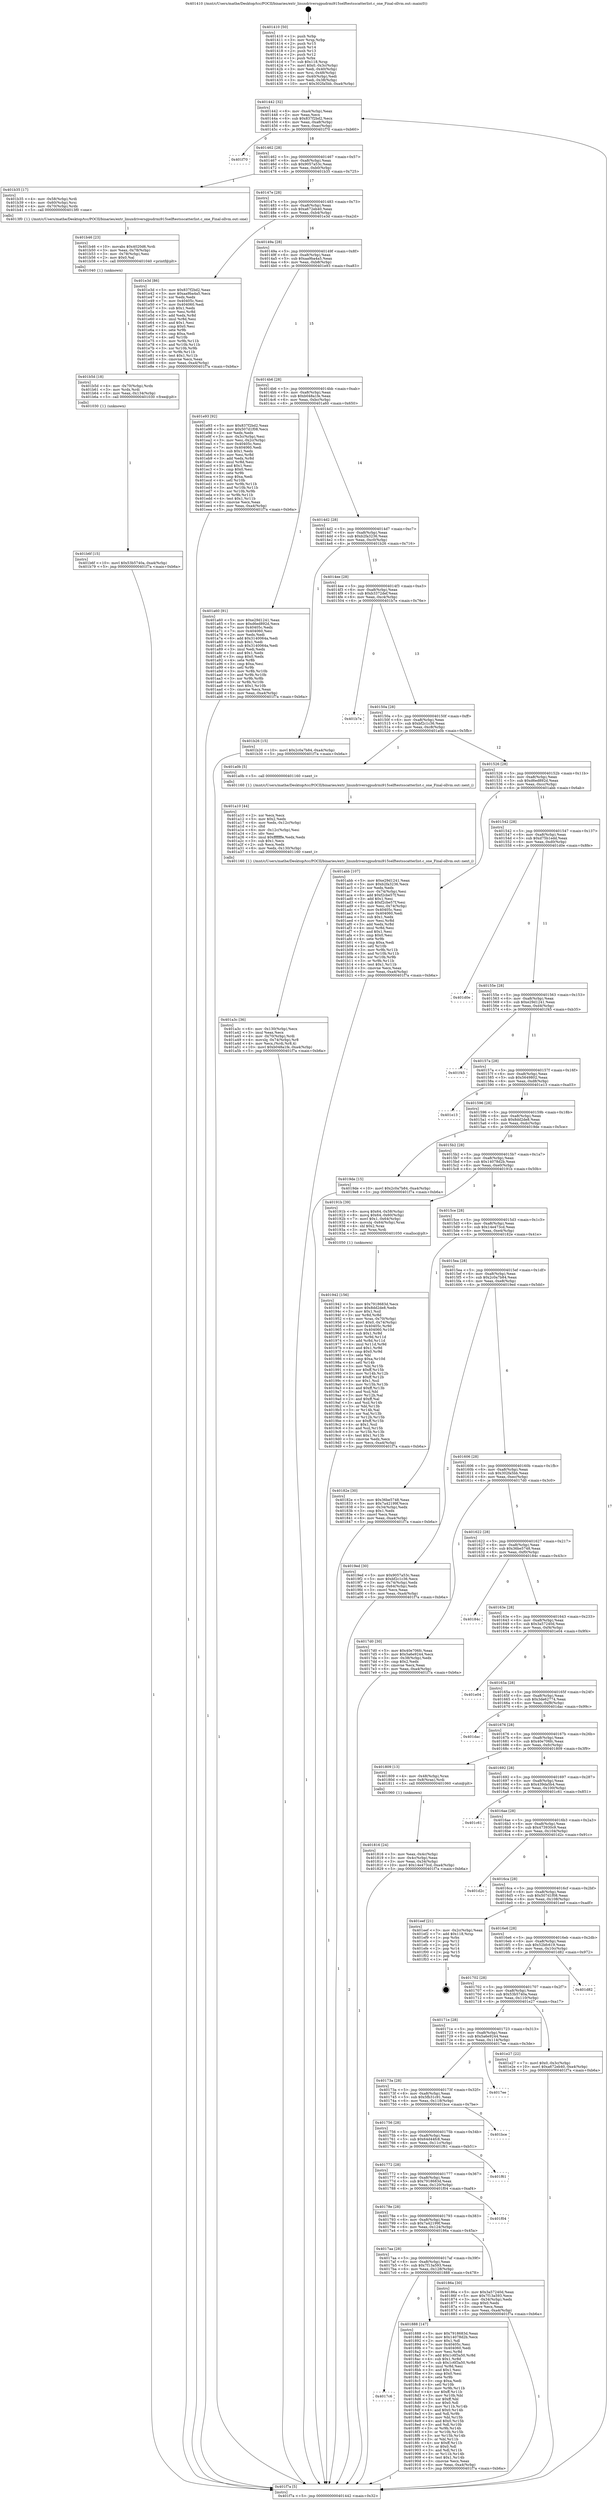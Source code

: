 digraph "0x401410" {
  label = "0x401410 (/mnt/c/Users/mathe/Desktop/tcc/POCII/binaries/extr_linuxdriversgpudrmi915selftestsscatterlist.c_one_Final-ollvm.out::main(0))"
  labelloc = "t"
  node[shape=record]

  Entry [label="",width=0.3,height=0.3,shape=circle,fillcolor=black,style=filled]
  "0x401442" [label="{
     0x401442 [32]\l
     | [instrs]\l
     &nbsp;&nbsp;0x401442 \<+6\>: mov -0xa4(%rbp),%eax\l
     &nbsp;&nbsp;0x401448 \<+2\>: mov %eax,%ecx\l
     &nbsp;&nbsp;0x40144a \<+6\>: sub $0x837f2bd2,%ecx\l
     &nbsp;&nbsp;0x401450 \<+6\>: mov %eax,-0xa8(%rbp)\l
     &nbsp;&nbsp;0x401456 \<+6\>: mov %ecx,-0xac(%rbp)\l
     &nbsp;&nbsp;0x40145c \<+6\>: je 0000000000401f70 \<main+0xb60\>\l
  }"]
  "0x401f70" [label="{
     0x401f70\l
  }", style=dashed]
  "0x401462" [label="{
     0x401462 [28]\l
     | [instrs]\l
     &nbsp;&nbsp;0x401462 \<+5\>: jmp 0000000000401467 \<main+0x57\>\l
     &nbsp;&nbsp;0x401467 \<+6\>: mov -0xa8(%rbp),%eax\l
     &nbsp;&nbsp;0x40146d \<+5\>: sub $0x9057a53c,%eax\l
     &nbsp;&nbsp;0x401472 \<+6\>: mov %eax,-0xb0(%rbp)\l
     &nbsp;&nbsp;0x401478 \<+6\>: je 0000000000401b35 \<main+0x725\>\l
  }"]
  Exit [label="",width=0.3,height=0.3,shape=circle,fillcolor=black,style=filled,peripheries=2]
  "0x401b35" [label="{
     0x401b35 [17]\l
     | [instrs]\l
     &nbsp;&nbsp;0x401b35 \<+4\>: mov -0x58(%rbp),%rdi\l
     &nbsp;&nbsp;0x401b39 \<+4\>: mov -0x60(%rbp),%rsi\l
     &nbsp;&nbsp;0x401b3d \<+4\>: mov -0x70(%rbp),%rdx\l
     &nbsp;&nbsp;0x401b41 \<+5\>: call 00000000004013f0 \<one\>\l
     | [calls]\l
     &nbsp;&nbsp;0x4013f0 \{1\} (/mnt/c/Users/mathe/Desktop/tcc/POCII/binaries/extr_linuxdriversgpudrmi915selftestsscatterlist.c_one_Final-ollvm.out::one)\l
  }"]
  "0x40147e" [label="{
     0x40147e [28]\l
     | [instrs]\l
     &nbsp;&nbsp;0x40147e \<+5\>: jmp 0000000000401483 \<main+0x73\>\l
     &nbsp;&nbsp;0x401483 \<+6\>: mov -0xa8(%rbp),%eax\l
     &nbsp;&nbsp;0x401489 \<+5\>: sub $0xa672eb40,%eax\l
     &nbsp;&nbsp;0x40148e \<+6\>: mov %eax,-0xb4(%rbp)\l
     &nbsp;&nbsp;0x401494 \<+6\>: je 0000000000401e3d \<main+0xa2d\>\l
  }"]
  "0x401b6f" [label="{
     0x401b6f [15]\l
     | [instrs]\l
     &nbsp;&nbsp;0x401b6f \<+10\>: movl $0x53b5740a,-0xa4(%rbp)\l
     &nbsp;&nbsp;0x401b79 \<+5\>: jmp 0000000000401f7a \<main+0xb6a\>\l
  }"]
  "0x401e3d" [label="{
     0x401e3d [86]\l
     | [instrs]\l
     &nbsp;&nbsp;0x401e3d \<+5\>: mov $0x837f2bd2,%eax\l
     &nbsp;&nbsp;0x401e42 \<+5\>: mov $0xaa9ba4a5,%ecx\l
     &nbsp;&nbsp;0x401e47 \<+2\>: xor %edx,%edx\l
     &nbsp;&nbsp;0x401e49 \<+7\>: mov 0x40405c,%esi\l
     &nbsp;&nbsp;0x401e50 \<+7\>: mov 0x404060,%edi\l
     &nbsp;&nbsp;0x401e57 \<+3\>: sub $0x1,%edx\l
     &nbsp;&nbsp;0x401e5a \<+3\>: mov %esi,%r8d\l
     &nbsp;&nbsp;0x401e5d \<+3\>: add %edx,%r8d\l
     &nbsp;&nbsp;0x401e60 \<+4\>: imul %r8d,%esi\l
     &nbsp;&nbsp;0x401e64 \<+3\>: and $0x1,%esi\l
     &nbsp;&nbsp;0x401e67 \<+3\>: cmp $0x0,%esi\l
     &nbsp;&nbsp;0x401e6a \<+4\>: sete %r9b\l
     &nbsp;&nbsp;0x401e6e \<+3\>: cmp $0xa,%edi\l
     &nbsp;&nbsp;0x401e71 \<+4\>: setl %r10b\l
     &nbsp;&nbsp;0x401e75 \<+3\>: mov %r9b,%r11b\l
     &nbsp;&nbsp;0x401e78 \<+3\>: and %r10b,%r11b\l
     &nbsp;&nbsp;0x401e7b \<+3\>: xor %r10b,%r9b\l
     &nbsp;&nbsp;0x401e7e \<+3\>: or %r9b,%r11b\l
     &nbsp;&nbsp;0x401e81 \<+4\>: test $0x1,%r11b\l
     &nbsp;&nbsp;0x401e85 \<+3\>: cmovne %ecx,%eax\l
     &nbsp;&nbsp;0x401e88 \<+6\>: mov %eax,-0xa4(%rbp)\l
     &nbsp;&nbsp;0x401e8e \<+5\>: jmp 0000000000401f7a \<main+0xb6a\>\l
  }"]
  "0x40149a" [label="{
     0x40149a [28]\l
     | [instrs]\l
     &nbsp;&nbsp;0x40149a \<+5\>: jmp 000000000040149f \<main+0x8f\>\l
     &nbsp;&nbsp;0x40149f \<+6\>: mov -0xa8(%rbp),%eax\l
     &nbsp;&nbsp;0x4014a5 \<+5\>: sub $0xaa9ba4a5,%eax\l
     &nbsp;&nbsp;0x4014aa \<+6\>: mov %eax,-0xb8(%rbp)\l
     &nbsp;&nbsp;0x4014b0 \<+6\>: je 0000000000401e93 \<main+0xa83\>\l
  }"]
  "0x401b5d" [label="{
     0x401b5d [18]\l
     | [instrs]\l
     &nbsp;&nbsp;0x401b5d \<+4\>: mov -0x70(%rbp),%rdx\l
     &nbsp;&nbsp;0x401b61 \<+3\>: mov %rdx,%rdi\l
     &nbsp;&nbsp;0x401b64 \<+6\>: mov %eax,-0x134(%rbp)\l
     &nbsp;&nbsp;0x401b6a \<+5\>: call 0000000000401030 \<free@plt\>\l
     | [calls]\l
     &nbsp;&nbsp;0x401030 \{1\} (unknown)\l
  }"]
  "0x401e93" [label="{
     0x401e93 [92]\l
     | [instrs]\l
     &nbsp;&nbsp;0x401e93 \<+5\>: mov $0x837f2bd2,%eax\l
     &nbsp;&nbsp;0x401e98 \<+5\>: mov $0x507d1f08,%ecx\l
     &nbsp;&nbsp;0x401e9d \<+2\>: xor %edx,%edx\l
     &nbsp;&nbsp;0x401e9f \<+3\>: mov -0x3c(%rbp),%esi\l
     &nbsp;&nbsp;0x401ea2 \<+3\>: mov %esi,-0x2c(%rbp)\l
     &nbsp;&nbsp;0x401ea5 \<+7\>: mov 0x40405c,%esi\l
     &nbsp;&nbsp;0x401eac \<+7\>: mov 0x404060,%edi\l
     &nbsp;&nbsp;0x401eb3 \<+3\>: sub $0x1,%edx\l
     &nbsp;&nbsp;0x401eb6 \<+3\>: mov %esi,%r8d\l
     &nbsp;&nbsp;0x401eb9 \<+3\>: add %edx,%r8d\l
     &nbsp;&nbsp;0x401ebc \<+4\>: imul %r8d,%esi\l
     &nbsp;&nbsp;0x401ec0 \<+3\>: and $0x1,%esi\l
     &nbsp;&nbsp;0x401ec3 \<+3\>: cmp $0x0,%esi\l
     &nbsp;&nbsp;0x401ec6 \<+4\>: sete %r9b\l
     &nbsp;&nbsp;0x401eca \<+3\>: cmp $0xa,%edi\l
     &nbsp;&nbsp;0x401ecd \<+4\>: setl %r10b\l
     &nbsp;&nbsp;0x401ed1 \<+3\>: mov %r9b,%r11b\l
     &nbsp;&nbsp;0x401ed4 \<+3\>: and %r10b,%r11b\l
     &nbsp;&nbsp;0x401ed7 \<+3\>: xor %r10b,%r9b\l
     &nbsp;&nbsp;0x401eda \<+3\>: or %r9b,%r11b\l
     &nbsp;&nbsp;0x401edd \<+4\>: test $0x1,%r11b\l
     &nbsp;&nbsp;0x401ee1 \<+3\>: cmovne %ecx,%eax\l
     &nbsp;&nbsp;0x401ee4 \<+6\>: mov %eax,-0xa4(%rbp)\l
     &nbsp;&nbsp;0x401eea \<+5\>: jmp 0000000000401f7a \<main+0xb6a\>\l
  }"]
  "0x4014b6" [label="{
     0x4014b6 [28]\l
     | [instrs]\l
     &nbsp;&nbsp;0x4014b6 \<+5\>: jmp 00000000004014bb \<main+0xab\>\l
     &nbsp;&nbsp;0x4014bb \<+6\>: mov -0xa8(%rbp),%eax\l
     &nbsp;&nbsp;0x4014c1 \<+5\>: sub $0xb048a1fe,%eax\l
     &nbsp;&nbsp;0x4014c6 \<+6\>: mov %eax,-0xbc(%rbp)\l
     &nbsp;&nbsp;0x4014cc \<+6\>: je 0000000000401a60 \<main+0x650\>\l
  }"]
  "0x401b46" [label="{
     0x401b46 [23]\l
     | [instrs]\l
     &nbsp;&nbsp;0x401b46 \<+10\>: movabs $0x4020d6,%rdi\l
     &nbsp;&nbsp;0x401b50 \<+3\>: mov %eax,-0x78(%rbp)\l
     &nbsp;&nbsp;0x401b53 \<+3\>: mov -0x78(%rbp),%esi\l
     &nbsp;&nbsp;0x401b56 \<+2\>: mov $0x0,%al\l
     &nbsp;&nbsp;0x401b58 \<+5\>: call 0000000000401040 \<printf@plt\>\l
     | [calls]\l
     &nbsp;&nbsp;0x401040 \{1\} (unknown)\l
  }"]
  "0x401a60" [label="{
     0x401a60 [91]\l
     | [instrs]\l
     &nbsp;&nbsp;0x401a60 \<+5\>: mov $0xe29d1241,%eax\l
     &nbsp;&nbsp;0x401a65 \<+5\>: mov $0xd6ed892d,%ecx\l
     &nbsp;&nbsp;0x401a6a \<+7\>: mov 0x40405c,%edx\l
     &nbsp;&nbsp;0x401a71 \<+7\>: mov 0x404060,%esi\l
     &nbsp;&nbsp;0x401a78 \<+2\>: mov %edx,%edi\l
     &nbsp;&nbsp;0x401a7a \<+6\>: add $0x3140064a,%edi\l
     &nbsp;&nbsp;0x401a80 \<+3\>: sub $0x1,%edi\l
     &nbsp;&nbsp;0x401a83 \<+6\>: sub $0x3140064a,%edi\l
     &nbsp;&nbsp;0x401a89 \<+3\>: imul %edi,%edx\l
     &nbsp;&nbsp;0x401a8c \<+3\>: and $0x1,%edx\l
     &nbsp;&nbsp;0x401a8f \<+3\>: cmp $0x0,%edx\l
     &nbsp;&nbsp;0x401a92 \<+4\>: sete %r8b\l
     &nbsp;&nbsp;0x401a96 \<+3\>: cmp $0xa,%esi\l
     &nbsp;&nbsp;0x401a99 \<+4\>: setl %r9b\l
     &nbsp;&nbsp;0x401a9d \<+3\>: mov %r8b,%r10b\l
     &nbsp;&nbsp;0x401aa0 \<+3\>: and %r9b,%r10b\l
     &nbsp;&nbsp;0x401aa3 \<+3\>: xor %r9b,%r8b\l
     &nbsp;&nbsp;0x401aa6 \<+3\>: or %r8b,%r10b\l
     &nbsp;&nbsp;0x401aa9 \<+4\>: test $0x1,%r10b\l
     &nbsp;&nbsp;0x401aad \<+3\>: cmovne %ecx,%eax\l
     &nbsp;&nbsp;0x401ab0 \<+6\>: mov %eax,-0xa4(%rbp)\l
     &nbsp;&nbsp;0x401ab6 \<+5\>: jmp 0000000000401f7a \<main+0xb6a\>\l
  }"]
  "0x4014d2" [label="{
     0x4014d2 [28]\l
     | [instrs]\l
     &nbsp;&nbsp;0x4014d2 \<+5\>: jmp 00000000004014d7 \<main+0xc7\>\l
     &nbsp;&nbsp;0x4014d7 \<+6\>: mov -0xa8(%rbp),%eax\l
     &nbsp;&nbsp;0x4014dd \<+5\>: sub $0xb2fa3236,%eax\l
     &nbsp;&nbsp;0x4014e2 \<+6\>: mov %eax,-0xc0(%rbp)\l
     &nbsp;&nbsp;0x4014e8 \<+6\>: je 0000000000401b26 \<main+0x716\>\l
  }"]
  "0x401a3c" [label="{
     0x401a3c [36]\l
     | [instrs]\l
     &nbsp;&nbsp;0x401a3c \<+6\>: mov -0x130(%rbp),%ecx\l
     &nbsp;&nbsp;0x401a42 \<+3\>: imul %eax,%ecx\l
     &nbsp;&nbsp;0x401a45 \<+4\>: mov -0x70(%rbp),%rdi\l
     &nbsp;&nbsp;0x401a49 \<+4\>: movslq -0x74(%rbp),%r8\l
     &nbsp;&nbsp;0x401a4d \<+4\>: mov %ecx,(%rdi,%r8,4)\l
     &nbsp;&nbsp;0x401a51 \<+10\>: movl $0xb048a1fe,-0xa4(%rbp)\l
     &nbsp;&nbsp;0x401a5b \<+5\>: jmp 0000000000401f7a \<main+0xb6a\>\l
  }"]
  "0x401b26" [label="{
     0x401b26 [15]\l
     | [instrs]\l
     &nbsp;&nbsp;0x401b26 \<+10\>: movl $0x2c0a7b84,-0xa4(%rbp)\l
     &nbsp;&nbsp;0x401b30 \<+5\>: jmp 0000000000401f7a \<main+0xb6a\>\l
  }"]
  "0x4014ee" [label="{
     0x4014ee [28]\l
     | [instrs]\l
     &nbsp;&nbsp;0x4014ee \<+5\>: jmp 00000000004014f3 \<main+0xe3\>\l
     &nbsp;&nbsp;0x4014f3 \<+6\>: mov -0xa8(%rbp),%eax\l
     &nbsp;&nbsp;0x4014f9 \<+5\>: sub $0xb3372def,%eax\l
     &nbsp;&nbsp;0x4014fe \<+6\>: mov %eax,-0xc4(%rbp)\l
     &nbsp;&nbsp;0x401504 \<+6\>: je 0000000000401b7e \<main+0x76e\>\l
  }"]
  "0x401a10" [label="{
     0x401a10 [44]\l
     | [instrs]\l
     &nbsp;&nbsp;0x401a10 \<+2\>: xor %ecx,%ecx\l
     &nbsp;&nbsp;0x401a12 \<+5\>: mov $0x2,%edx\l
     &nbsp;&nbsp;0x401a17 \<+6\>: mov %edx,-0x12c(%rbp)\l
     &nbsp;&nbsp;0x401a1d \<+1\>: cltd\l
     &nbsp;&nbsp;0x401a1e \<+6\>: mov -0x12c(%rbp),%esi\l
     &nbsp;&nbsp;0x401a24 \<+2\>: idiv %esi\l
     &nbsp;&nbsp;0x401a26 \<+6\>: imul $0xfffffffe,%edx,%edx\l
     &nbsp;&nbsp;0x401a2c \<+3\>: sub $0x1,%ecx\l
     &nbsp;&nbsp;0x401a2f \<+2\>: sub %ecx,%edx\l
     &nbsp;&nbsp;0x401a31 \<+6\>: mov %edx,-0x130(%rbp)\l
     &nbsp;&nbsp;0x401a37 \<+5\>: call 0000000000401160 \<next_i\>\l
     | [calls]\l
     &nbsp;&nbsp;0x401160 \{1\} (/mnt/c/Users/mathe/Desktop/tcc/POCII/binaries/extr_linuxdriversgpudrmi915selftestsscatterlist.c_one_Final-ollvm.out::next_i)\l
  }"]
  "0x401b7e" [label="{
     0x401b7e\l
  }", style=dashed]
  "0x40150a" [label="{
     0x40150a [28]\l
     | [instrs]\l
     &nbsp;&nbsp;0x40150a \<+5\>: jmp 000000000040150f \<main+0xff\>\l
     &nbsp;&nbsp;0x40150f \<+6\>: mov -0xa8(%rbp),%eax\l
     &nbsp;&nbsp;0x401515 \<+5\>: sub $0xbf2c1c36,%eax\l
     &nbsp;&nbsp;0x40151a \<+6\>: mov %eax,-0xc8(%rbp)\l
     &nbsp;&nbsp;0x401520 \<+6\>: je 0000000000401a0b \<main+0x5fb\>\l
  }"]
  "0x401942" [label="{
     0x401942 [156]\l
     | [instrs]\l
     &nbsp;&nbsp;0x401942 \<+5\>: mov $0x7918683d,%ecx\l
     &nbsp;&nbsp;0x401947 \<+5\>: mov $0x8dd2de8,%edx\l
     &nbsp;&nbsp;0x40194c \<+3\>: mov $0x1,%sil\l
     &nbsp;&nbsp;0x40194f \<+3\>: xor %r8d,%r8d\l
     &nbsp;&nbsp;0x401952 \<+4\>: mov %rax,-0x70(%rbp)\l
     &nbsp;&nbsp;0x401956 \<+7\>: movl $0x0,-0x74(%rbp)\l
     &nbsp;&nbsp;0x40195d \<+8\>: mov 0x40405c,%r9d\l
     &nbsp;&nbsp;0x401965 \<+8\>: mov 0x404060,%r10d\l
     &nbsp;&nbsp;0x40196d \<+4\>: sub $0x1,%r8d\l
     &nbsp;&nbsp;0x401971 \<+3\>: mov %r9d,%r11d\l
     &nbsp;&nbsp;0x401974 \<+3\>: add %r8d,%r11d\l
     &nbsp;&nbsp;0x401977 \<+4\>: imul %r11d,%r9d\l
     &nbsp;&nbsp;0x40197b \<+4\>: and $0x1,%r9d\l
     &nbsp;&nbsp;0x40197f \<+4\>: cmp $0x0,%r9d\l
     &nbsp;&nbsp;0x401983 \<+3\>: sete %bl\l
     &nbsp;&nbsp;0x401986 \<+4\>: cmp $0xa,%r10d\l
     &nbsp;&nbsp;0x40198a \<+4\>: setl %r14b\l
     &nbsp;&nbsp;0x40198e \<+3\>: mov %bl,%r15b\l
     &nbsp;&nbsp;0x401991 \<+4\>: xor $0xff,%r15b\l
     &nbsp;&nbsp;0x401995 \<+3\>: mov %r14b,%r12b\l
     &nbsp;&nbsp;0x401998 \<+4\>: xor $0xff,%r12b\l
     &nbsp;&nbsp;0x40199c \<+4\>: xor $0x1,%sil\l
     &nbsp;&nbsp;0x4019a0 \<+3\>: mov %r15b,%r13b\l
     &nbsp;&nbsp;0x4019a3 \<+4\>: and $0xff,%r13b\l
     &nbsp;&nbsp;0x4019a7 \<+3\>: and %sil,%bl\l
     &nbsp;&nbsp;0x4019aa \<+3\>: mov %r12b,%al\l
     &nbsp;&nbsp;0x4019ad \<+2\>: and $0xff,%al\l
     &nbsp;&nbsp;0x4019af \<+3\>: and %sil,%r14b\l
     &nbsp;&nbsp;0x4019b2 \<+3\>: or %bl,%r13b\l
     &nbsp;&nbsp;0x4019b5 \<+3\>: or %r14b,%al\l
     &nbsp;&nbsp;0x4019b8 \<+3\>: xor %al,%r13b\l
     &nbsp;&nbsp;0x4019bb \<+3\>: or %r12b,%r15b\l
     &nbsp;&nbsp;0x4019be \<+4\>: xor $0xff,%r15b\l
     &nbsp;&nbsp;0x4019c2 \<+4\>: or $0x1,%sil\l
     &nbsp;&nbsp;0x4019c6 \<+3\>: and %sil,%r15b\l
     &nbsp;&nbsp;0x4019c9 \<+3\>: or %r15b,%r13b\l
     &nbsp;&nbsp;0x4019cc \<+4\>: test $0x1,%r13b\l
     &nbsp;&nbsp;0x4019d0 \<+3\>: cmovne %edx,%ecx\l
     &nbsp;&nbsp;0x4019d3 \<+6\>: mov %ecx,-0xa4(%rbp)\l
     &nbsp;&nbsp;0x4019d9 \<+5\>: jmp 0000000000401f7a \<main+0xb6a\>\l
  }"]
  "0x401a0b" [label="{
     0x401a0b [5]\l
     | [instrs]\l
     &nbsp;&nbsp;0x401a0b \<+5\>: call 0000000000401160 \<next_i\>\l
     | [calls]\l
     &nbsp;&nbsp;0x401160 \{1\} (/mnt/c/Users/mathe/Desktop/tcc/POCII/binaries/extr_linuxdriversgpudrmi915selftestsscatterlist.c_one_Final-ollvm.out::next_i)\l
  }"]
  "0x401526" [label="{
     0x401526 [28]\l
     | [instrs]\l
     &nbsp;&nbsp;0x401526 \<+5\>: jmp 000000000040152b \<main+0x11b\>\l
     &nbsp;&nbsp;0x40152b \<+6\>: mov -0xa8(%rbp),%eax\l
     &nbsp;&nbsp;0x401531 \<+5\>: sub $0xd6ed892d,%eax\l
     &nbsp;&nbsp;0x401536 \<+6\>: mov %eax,-0xcc(%rbp)\l
     &nbsp;&nbsp;0x40153c \<+6\>: je 0000000000401abb \<main+0x6ab\>\l
  }"]
  "0x4017c6" [label="{
     0x4017c6\l
  }", style=dashed]
  "0x401abb" [label="{
     0x401abb [107]\l
     | [instrs]\l
     &nbsp;&nbsp;0x401abb \<+5\>: mov $0xe29d1241,%eax\l
     &nbsp;&nbsp;0x401ac0 \<+5\>: mov $0xb2fa3236,%ecx\l
     &nbsp;&nbsp;0x401ac5 \<+2\>: xor %edx,%edx\l
     &nbsp;&nbsp;0x401ac7 \<+3\>: mov -0x74(%rbp),%esi\l
     &nbsp;&nbsp;0x401aca \<+6\>: add $0xf2cbe57f,%esi\l
     &nbsp;&nbsp;0x401ad0 \<+3\>: add $0x1,%esi\l
     &nbsp;&nbsp;0x401ad3 \<+6\>: sub $0xf2cbe57f,%esi\l
     &nbsp;&nbsp;0x401ad9 \<+3\>: mov %esi,-0x74(%rbp)\l
     &nbsp;&nbsp;0x401adc \<+7\>: mov 0x40405c,%esi\l
     &nbsp;&nbsp;0x401ae3 \<+7\>: mov 0x404060,%edi\l
     &nbsp;&nbsp;0x401aea \<+3\>: sub $0x1,%edx\l
     &nbsp;&nbsp;0x401aed \<+3\>: mov %esi,%r8d\l
     &nbsp;&nbsp;0x401af0 \<+3\>: add %edx,%r8d\l
     &nbsp;&nbsp;0x401af3 \<+4\>: imul %r8d,%esi\l
     &nbsp;&nbsp;0x401af7 \<+3\>: and $0x1,%esi\l
     &nbsp;&nbsp;0x401afa \<+3\>: cmp $0x0,%esi\l
     &nbsp;&nbsp;0x401afd \<+4\>: sete %r9b\l
     &nbsp;&nbsp;0x401b01 \<+3\>: cmp $0xa,%edi\l
     &nbsp;&nbsp;0x401b04 \<+4\>: setl %r10b\l
     &nbsp;&nbsp;0x401b08 \<+3\>: mov %r9b,%r11b\l
     &nbsp;&nbsp;0x401b0b \<+3\>: and %r10b,%r11b\l
     &nbsp;&nbsp;0x401b0e \<+3\>: xor %r10b,%r9b\l
     &nbsp;&nbsp;0x401b11 \<+3\>: or %r9b,%r11b\l
     &nbsp;&nbsp;0x401b14 \<+4\>: test $0x1,%r11b\l
     &nbsp;&nbsp;0x401b18 \<+3\>: cmovne %ecx,%eax\l
     &nbsp;&nbsp;0x401b1b \<+6\>: mov %eax,-0xa4(%rbp)\l
     &nbsp;&nbsp;0x401b21 \<+5\>: jmp 0000000000401f7a \<main+0xb6a\>\l
  }"]
  "0x401542" [label="{
     0x401542 [28]\l
     | [instrs]\l
     &nbsp;&nbsp;0x401542 \<+5\>: jmp 0000000000401547 \<main+0x137\>\l
     &nbsp;&nbsp;0x401547 \<+6\>: mov -0xa8(%rbp),%eax\l
     &nbsp;&nbsp;0x40154d \<+5\>: sub $0xd75b1edd,%eax\l
     &nbsp;&nbsp;0x401552 \<+6\>: mov %eax,-0xd0(%rbp)\l
     &nbsp;&nbsp;0x401558 \<+6\>: je 0000000000401d0e \<main+0x8fe\>\l
  }"]
  "0x401888" [label="{
     0x401888 [147]\l
     | [instrs]\l
     &nbsp;&nbsp;0x401888 \<+5\>: mov $0x7918683d,%eax\l
     &nbsp;&nbsp;0x40188d \<+5\>: mov $0x14078d2b,%ecx\l
     &nbsp;&nbsp;0x401892 \<+2\>: mov $0x1,%dl\l
     &nbsp;&nbsp;0x401894 \<+7\>: mov 0x40405c,%esi\l
     &nbsp;&nbsp;0x40189b \<+7\>: mov 0x404060,%edi\l
     &nbsp;&nbsp;0x4018a2 \<+3\>: mov %esi,%r8d\l
     &nbsp;&nbsp;0x4018a5 \<+7\>: add $0x1c6f3a50,%r8d\l
     &nbsp;&nbsp;0x4018ac \<+4\>: sub $0x1,%r8d\l
     &nbsp;&nbsp;0x4018b0 \<+7\>: sub $0x1c6f3a50,%r8d\l
     &nbsp;&nbsp;0x4018b7 \<+4\>: imul %r8d,%esi\l
     &nbsp;&nbsp;0x4018bb \<+3\>: and $0x1,%esi\l
     &nbsp;&nbsp;0x4018be \<+3\>: cmp $0x0,%esi\l
     &nbsp;&nbsp;0x4018c1 \<+4\>: sete %r9b\l
     &nbsp;&nbsp;0x4018c5 \<+3\>: cmp $0xa,%edi\l
     &nbsp;&nbsp;0x4018c8 \<+4\>: setl %r10b\l
     &nbsp;&nbsp;0x4018cc \<+3\>: mov %r9b,%r11b\l
     &nbsp;&nbsp;0x4018cf \<+4\>: xor $0xff,%r11b\l
     &nbsp;&nbsp;0x4018d3 \<+3\>: mov %r10b,%bl\l
     &nbsp;&nbsp;0x4018d6 \<+3\>: xor $0xff,%bl\l
     &nbsp;&nbsp;0x4018d9 \<+3\>: xor $0x0,%dl\l
     &nbsp;&nbsp;0x4018dc \<+3\>: mov %r11b,%r14b\l
     &nbsp;&nbsp;0x4018df \<+4\>: and $0x0,%r14b\l
     &nbsp;&nbsp;0x4018e3 \<+3\>: and %dl,%r9b\l
     &nbsp;&nbsp;0x4018e6 \<+3\>: mov %bl,%r15b\l
     &nbsp;&nbsp;0x4018e9 \<+4\>: and $0x0,%r15b\l
     &nbsp;&nbsp;0x4018ed \<+3\>: and %dl,%r10b\l
     &nbsp;&nbsp;0x4018f0 \<+3\>: or %r9b,%r14b\l
     &nbsp;&nbsp;0x4018f3 \<+3\>: or %r10b,%r15b\l
     &nbsp;&nbsp;0x4018f6 \<+3\>: xor %r15b,%r14b\l
     &nbsp;&nbsp;0x4018f9 \<+3\>: or %bl,%r11b\l
     &nbsp;&nbsp;0x4018fc \<+4\>: xor $0xff,%r11b\l
     &nbsp;&nbsp;0x401900 \<+3\>: or $0x0,%dl\l
     &nbsp;&nbsp;0x401903 \<+3\>: and %dl,%r11b\l
     &nbsp;&nbsp;0x401906 \<+3\>: or %r11b,%r14b\l
     &nbsp;&nbsp;0x401909 \<+4\>: test $0x1,%r14b\l
     &nbsp;&nbsp;0x40190d \<+3\>: cmovne %ecx,%eax\l
     &nbsp;&nbsp;0x401910 \<+6\>: mov %eax,-0xa4(%rbp)\l
     &nbsp;&nbsp;0x401916 \<+5\>: jmp 0000000000401f7a \<main+0xb6a\>\l
  }"]
  "0x401d0e" [label="{
     0x401d0e\l
  }", style=dashed]
  "0x40155e" [label="{
     0x40155e [28]\l
     | [instrs]\l
     &nbsp;&nbsp;0x40155e \<+5\>: jmp 0000000000401563 \<main+0x153\>\l
     &nbsp;&nbsp;0x401563 \<+6\>: mov -0xa8(%rbp),%eax\l
     &nbsp;&nbsp;0x401569 \<+5\>: sub $0xe29d1241,%eax\l
     &nbsp;&nbsp;0x40156e \<+6\>: mov %eax,-0xd4(%rbp)\l
     &nbsp;&nbsp;0x401574 \<+6\>: je 0000000000401f45 \<main+0xb35\>\l
  }"]
  "0x4017aa" [label="{
     0x4017aa [28]\l
     | [instrs]\l
     &nbsp;&nbsp;0x4017aa \<+5\>: jmp 00000000004017af \<main+0x39f\>\l
     &nbsp;&nbsp;0x4017af \<+6\>: mov -0xa8(%rbp),%eax\l
     &nbsp;&nbsp;0x4017b5 \<+5\>: sub $0x7f13a593,%eax\l
     &nbsp;&nbsp;0x4017ba \<+6\>: mov %eax,-0x128(%rbp)\l
     &nbsp;&nbsp;0x4017c0 \<+6\>: je 0000000000401888 \<main+0x478\>\l
  }"]
  "0x401f45" [label="{
     0x401f45\l
  }", style=dashed]
  "0x40157a" [label="{
     0x40157a [28]\l
     | [instrs]\l
     &nbsp;&nbsp;0x40157a \<+5\>: jmp 000000000040157f \<main+0x16f\>\l
     &nbsp;&nbsp;0x40157f \<+6\>: mov -0xa8(%rbp),%eax\l
     &nbsp;&nbsp;0x401585 \<+5\>: sub $0x5649802,%eax\l
     &nbsp;&nbsp;0x40158a \<+6\>: mov %eax,-0xd8(%rbp)\l
     &nbsp;&nbsp;0x401590 \<+6\>: je 0000000000401e13 \<main+0xa03\>\l
  }"]
  "0x40186a" [label="{
     0x40186a [30]\l
     | [instrs]\l
     &nbsp;&nbsp;0x40186a \<+5\>: mov $0x3a57240d,%eax\l
     &nbsp;&nbsp;0x40186f \<+5\>: mov $0x7f13a593,%ecx\l
     &nbsp;&nbsp;0x401874 \<+3\>: mov -0x34(%rbp),%edx\l
     &nbsp;&nbsp;0x401877 \<+3\>: cmp $0x0,%edx\l
     &nbsp;&nbsp;0x40187a \<+3\>: cmove %ecx,%eax\l
     &nbsp;&nbsp;0x40187d \<+6\>: mov %eax,-0xa4(%rbp)\l
     &nbsp;&nbsp;0x401883 \<+5\>: jmp 0000000000401f7a \<main+0xb6a\>\l
  }"]
  "0x401e13" [label="{
     0x401e13\l
  }", style=dashed]
  "0x401596" [label="{
     0x401596 [28]\l
     | [instrs]\l
     &nbsp;&nbsp;0x401596 \<+5\>: jmp 000000000040159b \<main+0x18b\>\l
     &nbsp;&nbsp;0x40159b \<+6\>: mov -0xa8(%rbp),%eax\l
     &nbsp;&nbsp;0x4015a1 \<+5\>: sub $0x8dd2de8,%eax\l
     &nbsp;&nbsp;0x4015a6 \<+6\>: mov %eax,-0xdc(%rbp)\l
     &nbsp;&nbsp;0x4015ac \<+6\>: je 00000000004019de \<main+0x5ce\>\l
  }"]
  "0x40178e" [label="{
     0x40178e [28]\l
     | [instrs]\l
     &nbsp;&nbsp;0x40178e \<+5\>: jmp 0000000000401793 \<main+0x383\>\l
     &nbsp;&nbsp;0x401793 \<+6\>: mov -0xa8(%rbp),%eax\l
     &nbsp;&nbsp;0x401799 \<+5\>: sub $0x7a42199f,%eax\l
     &nbsp;&nbsp;0x40179e \<+6\>: mov %eax,-0x124(%rbp)\l
     &nbsp;&nbsp;0x4017a4 \<+6\>: je 000000000040186a \<main+0x45a\>\l
  }"]
  "0x4019de" [label="{
     0x4019de [15]\l
     | [instrs]\l
     &nbsp;&nbsp;0x4019de \<+10\>: movl $0x2c0a7b84,-0xa4(%rbp)\l
     &nbsp;&nbsp;0x4019e8 \<+5\>: jmp 0000000000401f7a \<main+0xb6a\>\l
  }"]
  "0x4015b2" [label="{
     0x4015b2 [28]\l
     | [instrs]\l
     &nbsp;&nbsp;0x4015b2 \<+5\>: jmp 00000000004015b7 \<main+0x1a7\>\l
     &nbsp;&nbsp;0x4015b7 \<+6\>: mov -0xa8(%rbp),%eax\l
     &nbsp;&nbsp;0x4015bd \<+5\>: sub $0x14078d2b,%eax\l
     &nbsp;&nbsp;0x4015c2 \<+6\>: mov %eax,-0xe0(%rbp)\l
     &nbsp;&nbsp;0x4015c8 \<+6\>: je 000000000040191b \<main+0x50b\>\l
  }"]
  "0x401f04" [label="{
     0x401f04\l
  }", style=dashed]
  "0x40191b" [label="{
     0x40191b [39]\l
     | [instrs]\l
     &nbsp;&nbsp;0x40191b \<+8\>: movq $0x64,-0x58(%rbp)\l
     &nbsp;&nbsp;0x401923 \<+8\>: movq $0x64,-0x60(%rbp)\l
     &nbsp;&nbsp;0x40192b \<+7\>: movl $0x1,-0x64(%rbp)\l
     &nbsp;&nbsp;0x401932 \<+4\>: movslq -0x64(%rbp),%rax\l
     &nbsp;&nbsp;0x401936 \<+4\>: shl $0x2,%rax\l
     &nbsp;&nbsp;0x40193a \<+3\>: mov %rax,%rdi\l
     &nbsp;&nbsp;0x40193d \<+5\>: call 0000000000401050 \<malloc@plt\>\l
     | [calls]\l
     &nbsp;&nbsp;0x401050 \{1\} (unknown)\l
  }"]
  "0x4015ce" [label="{
     0x4015ce [28]\l
     | [instrs]\l
     &nbsp;&nbsp;0x4015ce \<+5\>: jmp 00000000004015d3 \<main+0x1c3\>\l
     &nbsp;&nbsp;0x4015d3 \<+6\>: mov -0xa8(%rbp),%eax\l
     &nbsp;&nbsp;0x4015d9 \<+5\>: sub $0x14e473cd,%eax\l
     &nbsp;&nbsp;0x4015de \<+6\>: mov %eax,-0xe4(%rbp)\l
     &nbsp;&nbsp;0x4015e4 \<+6\>: je 000000000040182e \<main+0x41e\>\l
  }"]
  "0x401772" [label="{
     0x401772 [28]\l
     | [instrs]\l
     &nbsp;&nbsp;0x401772 \<+5\>: jmp 0000000000401777 \<main+0x367\>\l
     &nbsp;&nbsp;0x401777 \<+6\>: mov -0xa8(%rbp),%eax\l
     &nbsp;&nbsp;0x40177d \<+5\>: sub $0x7918683d,%eax\l
     &nbsp;&nbsp;0x401782 \<+6\>: mov %eax,-0x120(%rbp)\l
     &nbsp;&nbsp;0x401788 \<+6\>: je 0000000000401f04 \<main+0xaf4\>\l
  }"]
  "0x40182e" [label="{
     0x40182e [30]\l
     | [instrs]\l
     &nbsp;&nbsp;0x40182e \<+5\>: mov $0x36be5748,%eax\l
     &nbsp;&nbsp;0x401833 \<+5\>: mov $0x7a42199f,%ecx\l
     &nbsp;&nbsp;0x401838 \<+3\>: mov -0x34(%rbp),%edx\l
     &nbsp;&nbsp;0x40183b \<+3\>: cmp $0x1,%edx\l
     &nbsp;&nbsp;0x40183e \<+3\>: cmovl %ecx,%eax\l
     &nbsp;&nbsp;0x401841 \<+6\>: mov %eax,-0xa4(%rbp)\l
     &nbsp;&nbsp;0x401847 \<+5\>: jmp 0000000000401f7a \<main+0xb6a\>\l
  }"]
  "0x4015ea" [label="{
     0x4015ea [28]\l
     | [instrs]\l
     &nbsp;&nbsp;0x4015ea \<+5\>: jmp 00000000004015ef \<main+0x1df\>\l
     &nbsp;&nbsp;0x4015ef \<+6\>: mov -0xa8(%rbp),%eax\l
     &nbsp;&nbsp;0x4015f5 \<+5\>: sub $0x2c0a7b84,%eax\l
     &nbsp;&nbsp;0x4015fa \<+6\>: mov %eax,-0xe8(%rbp)\l
     &nbsp;&nbsp;0x401600 \<+6\>: je 00000000004019ed \<main+0x5dd\>\l
  }"]
  "0x401f61" [label="{
     0x401f61\l
  }", style=dashed]
  "0x4019ed" [label="{
     0x4019ed [30]\l
     | [instrs]\l
     &nbsp;&nbsp;0x4019ed \<+5\>: mov $0x9057a53c,%eax\l
     &nbsp;&nbsp;0x4019f2 \<+5\>: mov $0xbf2c1c36,%ecx\l
     &nbsp;&nbsp;0x4019f7 \<+3\>: mov -0x74(%rbp),%edx\l
     &nbsp;&nbsp;0x4019fa \<+3\>: cmp -0x64(%rbp),%edx\l
     &nbsp;&nbsp;0x4019fd \<+3\>: cmovl %ecx,%eax\l
     &nbsp;&nbsp;0x401a00 \<+6\>: mov %eax,-0xa4(%rbp)\l
     &nbsp;&nbsp;0x401a06 \<+5\>: jmp 0000000000401f7a \<main+0xb6a\>\l
  }"]
  "0x401606" [label="{
     0x401606 [28]\l
     | [instrs]\l
     &nbsp;&nbsp;0x401606 \<+5\>: jmp 000000000040160b \<main+0x1fb\>\l
     &nbsp;&nbsp;0x40160b \<+6\>: mov -0xa8(%rbp),%eax\l
     &nbsp;&nbsp;0x401611 \<+5\>: sub $0x302fa5bb,%eax\l
     &nbsp;&nbsp;0x401616 \<+6\>: mov %eax,-0xec(%rbp)\l
     &nbsp;&nbsp;0x40161c \<+6\>: je 00000000004017d0 \<main+0x3c0\>\l
  }"]
  "0x401756" [label="{
     0x401756 [28]\l
     | [instrs]\l
     &nbsp;&nbsp;0x401756 \<+5\>: jmp 000000000040175b \<main+0x34b\>\l
     &nbsp;&nbsp;0x40175b \<+6\>: mov -0xa8(%rbp),%eax\l
     &nbsp;&nbsp;0x401761 \<+5\>: sub $0x64d44fc8,%eax\l
     &nbsp;&nbsp;0x401766 \<+6\>: mov %eax,-0x11c(%rbp)\l
     &nbsp;&nbsp;0x40176c \<+6\>: je 0000000000401f61 \<main+0xb51\>\l
  }"]
  "0x4017d0" [label="{
     0x4017d0 [30]\l
     | [instrs]\l
     &nbsp;&nbsp;0x4017d0 \<+5\>: mov $0x40e706fc,%eax\l
     &nbsp;&nbsp;0x4017d5 \<+5\>: mov $0x5a6e9244,%ecx\l
     &nbsp;&nbsp;0x4017da \<+3\>: mov -0x38(%rbp),%edx\l
     &nbsp;&nbsp;0x4017dd \<+3\>: cmp $0x2,%edx\l
     &nbsp;&nbsp;0x4017e0 \<+3\>: cmovne %ecx,%eax\l
     &nbsp;&nbsp;0x4017e3 \<+6\>: mov %eax,-0xa4(%rbp)\l
     &nbsp;&nbsp;0x4017e9 \<+5\>: jmp 0000000000401f7a \<main+0xb6a\>\l
  }"]
  "0x401622" [label="{
     0x401622 [28]\l
     | [instrs]\l
     &nbsp;&nbsp;0x401622 \<+5\>: jmp 0000000000401627 \<main+0x217\>\l
     &nbsp;&nbsp;0x401627 \<+6\>: mov -0xa8(%rbp),%eax\l
     &nbsp;&nbsp;0x40162d \<+5\>: sub $0x36be5748,%eax\l
     &nbsp;&nbsp;0x401632 \<+6\>: mov %eax,-0xf0(%rbp)\l
     &nbsp;&nbsp;0x401638 \<+6\>: je 000000000040184c \<main+0x43c\>\l
  }"]
  "0x401f7a" [label="{
     0x401f7a [5]\l
     | [instrs]\l
     &nbsp;&nbsp;0x401f7a \<+5\>: jmp 0000000000401442 \<main+0x32\>\l
  }"]
  "0x401410" [label="{
     0x401410 [50]\l
     | [instrs]\l
     &nbsp;&nbsp;0x401410 \<+1\>: push %rbp\l
     &nbsp;&nbsp;0x401411 \<+3\>: mov %rsp,%rbp\l
     &nbsp;&nbsp;0x401414 \<+2\>: push %r15\l
     &nbsp;&nbsp;0x401416 \<+2\>: push %r14\l
     &nbsp;&nbsp;0x401418 \<+2\>: push %r13\l
     &nbsp;&nbsp;0x40141a \<+2\>: push %r12\l
     &nbsp;&nbsp;0x40141c \<+1\>: push %rbx\l
     &nbsp;&nbsp;0x40141d \<+7\>: sub $0x118,%rsp\l
     &nbsp;&nbsp;0x401424 \<+7\>: movl $0x0,-0x3c(%rbp)\l
     &nbsp;&nbsp;0x40142b \<+3\>: mov %edi,-0x40(%rbp)\l
     &nbsp;&nbsp;0x40142e \<+4\>: mov %rsi,-0x48(%rbp)\l
     &nbsp;&nbsp;0x401432 \<+3\>: mov -0x40(%rbp),%edi\l
     &nbsp;&nbsp;0x401435 \<+3\>: mov %edi,-0x38(%rbp)\l
     &nbsp;&nbsp;0x401438 \<+10\>: movl $0x302fa5bb,-0xa4(%rbp)\l
  }"]
  "0x401bce" [label="{
     0x401bce\l
  }", style=dashed]
  "0x40184c" [label="{
     0x40184c\l
  }", style=dashed]
  "0x40163e" [label="{
     0x40163e [28]\l
     | [instrs]\l
     &nbsp;&nbsp;0x40163e \<+5\>: jmp 0000000000401643 \<main+0x233\>\l
     &nbsp;&nbsp;0x401643 \<+6\>: mov -0xa8(%rbp),%eax\l
     &nbsp;&nbsp;0x401649 \<+5\>: sub $0x3a57240d,%eax\l
     &nbsp;&nbsp;0x40164e \<+6\>: mov %eax,-0xf4(%rbp)\l
     &nbsp;&nbsp;0x401654 \<+6\>: je 0000000000401e04 \<main+0x9f4\>\l
  }"]
  "0x40173a" [label="{
     0x40173a [28]\l
     | [instrs]\l
     &nbsp;&nbsp;0x40173a \<+5\>: jmp 000000000040173f \<main+0x32f\>\l
     &nbsp;&nbsp;0x40173f \<+6\>: mov -0xa8(%rbp),%eax\l
     &nbsp;&nbsp;0x401745 \<+5\>: sub $0x5fb31c91,%eax\l
     &nbsp;&nbsp;0x40174a \<+6\>: mov %eax,-0x118(%rbp)\l
     &nbsp;&nbsp;0x401750 \<+6\>: je 0000000000401bce \<main+0x7be\>\l
  }"]
  "0x401e04" [label="{
     0x401e04\l
  }", style=dashed]
  "0x40165a" [label="{
     0x40165a [28]\l
     | [instrs]\l
     &nbsp;&nbsp;0x40165a \<+5\>: jmp 000000000040165f \<main+0x24f\>\l
     &nbsp;&nbsp;0x40165f \<+6\>: mov -0xa8(%rbp),%eax\l
     &nbsp;&nbsp;0x401665 \<+5\>: sub $0x3de62774,%eax\l
     &nbsp;&nbsp;0x40166a \<+6\>: mov %eax,-0xf8(%rbp)\l
     &nbsp;&nbsp;0x401670 \<+6\>: je 0000000000401dac \<main+0x99c\>\l
  }"]
  "0x4017ee" [label="{
     0x4017ee\l
  }", style=dashed]
  "0x401dac" [label="{
     0x401dac\l
  }", style=dashed]
  "0x401676" [label="{
     0x401676 [28]\l
     | [instrs]\l
     &nbsp;&nbsp;0x401676 \<+5\>: jmp 000000000040167b \<main+0x26b\>\l
     &nbsp;&nbsp;0x40167b \<+6\>: mov -0xa8(%rbp),%eax\l
     &nbsp;&nbsp;0x401681 \<+5\>: sub $0x40e706fc,%eax\l
     &nbsp;&nbsp;0x401686 \<+6\>: mov %eax,-0xfc(%rbp)\l
     &nbsp;&nbsp;0x40168c \<+6\>: je 0000000000401809 \<main+0x3f9\>\l
  }"]
  "0x40171e" [label="{
     0x40171e [28]\l
     | [instrs]\l
     &nbsp;&nbsp;0x40171e \<+5\>: jmp 0000000000401723 \<main+0x313\>\l
     &nbsp;&nbsp;0x401723 \<+6\>: mov -0xa8(%rbp),%eax\l
     &nbsp;&nbsp;0x401729 \<+5\>: sub $0x5a6e9244,%eax\l
     &nbsp;&nbsp;0x40172e \<+6\>: mov %eax,-0x114(%rbp)\l
     &nbsp;&nbsp;0x401734 \<+6\>: je 00000000004017ee \<main+0x3de\>\l
  }"]
  "0x401809" [label="{
     0x401809 [13]\l
     | [instrs]\l
     &nbsp;&nbsp;0x401809 \<+4\>: mov -0x48(%rbp),%rax\l
     &nbsp;&nbsp;0x40180d \<+4\>: mov 0x8(%rax),%rdi\l
     &nbsp;&nbsp;0x401811 \<+5\>: call 0000000000401060 \<atoi@plt\>\l
     | [calls]\l
     &nbsp;&nbsp;0x401060 \{1\} (unknown)\l
  }"]
  "0x401692" [label="{
     0x401692 [28]\l
     | [instrs]\l
     &nbsp;&nbsp;0x401692 \<+5\>: jmp 0000000000401697 \<main+0x287\>\l
     &nbsp;&nbsp;0x401697 \<+6\>: mov -0xa8(%rbp),%eax\l
     &nbsp;&nbsp;0x40169d \<+5\>: sub $0x439da5b4,%eax\l
     &nbsp;&nbsp;0x4016a2 \<+6\>: mov %eax,-0x100(%rbp)\l
     &nbsp;&nbsp;0x4016a8 \<+6\>: je 0000000000401c61 \<main+0x851\>\l
  }"]
  "0x401816" [label="{
     0x401816 [24]\l
     | [instrs]\l
     &nbsp;&nbsp;0x401816 \<+3\>: mov %eax,-0x4c(%rbp)\l
     &nbsp;&nbsp;0x401819 \<+3\>: mov -0x4c(%rbp),%eax\l
     &nbsp;&nbsp;0x40181c \<+3\>: mov %eax,-0x34(%rbp)\l
     &nbsp;&nbsp;0x40181f \<+10\>: movl $0x14e473cd,-0xa4(%rbp)\l
     &nbsp;&nbsp;0x401829 \<+5\>: jmp 0000000000401f7a \<main+0xb6a\>\l
  }"]
  "0x401e27" [label="{
     0x401e27 [22]\l
     | [instrs]\l
     &nbsp;&nbsp;0x401e27 \<+7\>: movl $0x0,-0x3c(%rbp)\l
     &nbsp;&nbsp;0x401e2e \<+10\>: movl $0xa672eb40,-0xa4(%rbp)\l
     &nbsp;&nbsp;0x401e38 \<+5\>: jmp 0000000000401f7a \<main+0xb6a\>\l
  }"]
  "0x401c61" [label="{
     0x401c61\l
  }", style=dashed]
  "0x4016ae" [label="{
     0x4016ae [28]\l
     | [instrs]\l
     &nbsp;&nbsp;0x4016ae \<+5\>: jmp 00000000004016b3 \<main+0x2a3\>\l
     &nbsp;&nbsp;0x4016b3 \<+6\>: mov -0xa8(%rbp),%eax\l
     &nbsp;&nbsp;0x4016b9 \<+5\>: sub $0x473930c9,%eax\l
     &nbsp;&nbsp;0x4016be \<+6\>: mov %eax,-0x104(%rbp)\l
     &nbsp;&nbsp;0x4016c4 \<+6\>: je 0000000000401d2c \<main+0x91c\>\l
  }"]
  "0x401702" [label="{
     0x401702 [28]\l
     | [instrs]\l
     &nbsp;&nbsp;0x401702 \<+5\>: jmp 0000000000401707 \<main+0x2f7\>\l
     &nbsp;&nbsp;0x401707 \<+6\>: mov -0xa8(%rbp),%eax\l
     &nbsp;&nbsp;0x40170d \<+5\>: sub $0x53b5740a,%eax\l
     &nbsp;&nbsp;0x401712 \<+6\>: mov %eax,-0x110(%rbp)\l
     &nbsp;&nbsp;0x401718 \<+6\>: je 0000000000401e27 \<main+0xa17\>\l
  }"]
  "0x401d2c" [label="{
     0x401d2c\l
  }", style=dashed]
  "0x4016ca" [label="{
     0x4016ca [28]\l
     | [instrs]\l
     &nbsp;&nbsp;0x4016ca \<+5\>: jmp 00000000004016cf \<main+0x2bf\>\l
     &nbsp;&nbsp;0x4016cf \<+6\>: mov -0xa8(%rbp),%eax\l
     &nbsp;&nbsp;0x4016d5 \<+5\>: sub $0x507d1f08,%eax\l
     &nbsp;&nbsp;0x4016da \<+6\>: mov %eax,-0x108(%rbp)\l
     &nbsp;&nbsp;0x4016e0 \<+6\>: je 0000000000401eef \<main+0xadf\>\l
  }"]
  "0x401d82" [label="{
     0x401d82\l
  }", style=dashed]
  "0x401eef" [label="{
     0x401eef [21]\l
     | [instrs]\l
     &nbsp;&nbsp;0x401eef \<+3\>: mov -0x2c(%rbp),%eax\l
     &nbsp;&nbsp;0x401ef2 \<+7\>: add $0x118,%rsp\l
     &nbsp;&nbsp;0x401ef9 \<+1\>: pop %rbx\l
     &nbsp;&nbsp;0x401efa \<+2\>: pop %r12\l
     &nbsp;&nbsp;0x401efc \<+2\>: pop %r13\l
     &nbsp;&nbsp;0x401efe \<+2\>: pop %r14\l
     &nbsp;&nbsp;0x401f00 \<+2\>: pop %r15\l
     &nbsp;&nbsp;0x401f02 \<+1\>: pop %rbp\l
     &nbsp;&nbsp;0x401f03 \<+1\>: ret\l
  }"]
  "0x4016e6" [label="{
     0x4016e6 [28]\l
     | [instrs]\l
     &nbsp;&nbsp;0x4016e6 \<+5\>: jmp 00000000004016eb \<main+0x2db\>\l
     &nbsp;&nbsp;0x4016eb \<+6\>: mov -0xa8(%rbp),%eax\l
     &nbsp;&nbsp;0x4016f1 \<+5\>: sub $0x52bfc619,%eax\l
     &nbsp;&nbsp;0x4016f6 \<+6\>: mov %eax,-0x10c(%rbp)\l
     &nbsp;&nbsp;0x4016fc \<+6\>: je 0000000000401d82 \<main+0x972\>\l
  }"]
  Entry -> "0x401410" [label=" 1"]
  "0x401442" -> "0x401f70" [label=" 0"]
  "0x401442" -> "0x401462" [label=" 18"]
  "0x401eef" -> Exit [label=" 1"]
  "0x401462" -> "0x401b35" [label=" 1"]
  "0x401462" -> "0x40147e" [label=" 17"]
  "0x401e93" -> "0x401f7a" [label=" 1"]
  "0x40147e" -> "0x401e3d" [label=" 1"]
  "0x40147e" -> "0x40149a" [label=" 16"]
  "0x401e3d" -> "0x401f7a" [label=" 1"]
  "0x40149a" -> "0x401e93" [label=" 1"]
  "0x40149a" -> "0x4014b6" [label=" 15"]
  "0x401e27" -> "0x401f7a" [label=" 1"]
  "0x4014b6" -> "0x401a60" [label=" 1"]
  "0x4014b6" -> "0x4014d2" [label=" 14"]
  "0x401b6f" -> "0x401f7a" [label=" 1"]
  "0x4014d2" -> "0x401b26" [label=" 1"]
  "0x4014d2" -> "0x4014ee" [label=" 13"]
  "0x401b5d" -> "0x401b6f" [label=" 1"]
  "0x4014ee" -> "0x401b7e" [label=" 0"]
  "0x4014ee" -> "0x40150a" [label=" 13"]
  "0x401b46" -> "0x401b5d" [label=" 1"]
  "0x40150a" -> "0x401a0b" [label=" 1"]
  "0x40150a" -> "0x401526" [label=" 12"]
  "0x401b35" -> "0x401b46" [label=" 1"]
  "0x401526" -> "0x401abb" [label=" 1"]
  "0x401526" -> "0x401542" [label=" 11"]
  "0x401b26" -> "0x401f7a" [label=" 1"]
  "0x401542" -> "0x401d0e" [label=" 0"]
  "0x401542" -> "0x40155e" [label=" 11"]
  "0x401abb" -> "0x401f7a" [label=" 1"]
  "0x40155e" -> "0x401f45" [label=" 0"]
  "0x40155e" -> "0x40157a" [label=" 11"]
  "0x401a3c" -> "0x401f7a" [label=" 1"]
  "0x40157a" -> "0x401e13" [label=" 0"]
  "0x40157a" -> "0x401596" [label=" 11"]
  "0x401a10" -> "0x401a3c" [label=" 1"]
  "0x401596" -> "0x4019de" [label=" 1"]
  "0x401596" -> "0x4015b2" [label=" 10"]
  "0x4019ed" -> "0x401f7a" [label=" 2"]
  "0x4015b2" -> "0x40191b" [label=" 1"]
  "0x4015b2" -> "0x4015ce" [label=" 9"]
  "0x4019de" -> "0x401f7a" [label=" 1"]
  "0x4015ce" -> "0x40182e" [label=" 1"]
  "0x4015ce" -> "0x4015ea" [label=" 8"]
  "0x40191b" -> "0x401942" [label=" 1"]
  "0x4015ea" -> "0x4019ed" [label=" 2"]
  "0x4015ea" -> "0x401606" [label=" 6"]
  "0x401888" -> "0x401f7a" [label=" 1"]
  "0x401606" -> "0x4017d0" [label=" 1"]
  "0x401606" -> "0x401622" [label=" 5"]
  "0x4017d0" -> "0x401f7a" [label=" 1"]
  "0x401410" -> "0x401442" [label=" 1"]
  "0x401f7a" -> "0x401442" [label=" 17"]
  "0x4017aa" -> "0x401888" [label=" 1"]
  "0x401622" -> "0x40184c" [label=" 0"]
  "0x401622" -> "0x40163e" [label=" 5"]
  "0x401a60" -> "0x401f7a" [label=" 1"]
  "0x40163e" -> "0x401e04" [label=" 0"]
  "0x40163e" -> "0x40165a" [label=" 5"]
  "0x40178e" -> "0x4017aa" [label=" 1"]
  "0x40165a" -> "0x401dac" [label=" 0"]
  "0x40165a" -> "0x401676" [label=" 5"]
  "0x40178e" -> "0x40186a" [label=" 1"]
  "0x401676" -> "0x401809" [label=" 1"]
  "0x401676" -> "0x401692" [label=" 4"]
  "0x401809" -> "0x401816" [label=" 1"]
  "0x401816" -> "0x401f7a" [label=" 1"]
  "0x40182e" -> "0x401f7a" [label=" 1"]
  "0x401772" -> "0x40178e" [label=" 2"]
  "0x401692" -> "0x401c61" [label=" 0"]
  "0x401692" -> "0x4016ae" [label=" 4"]
  "0x401772" -> "0x401f04" [label=" 0"]
  "0x4016ae" -> "0x401d2c" [label=" 0"]
  "0x4016ae" -> "0x4016ca" [label=" 4"]
  "0x401756" -> "0x401772" [label=" 2"]
  "0x4016ca" -> "0x401eef" [label=" 1"]
  "0x4016ca" -> "0x4016e6" [label=" 3"]
  "0x401756" -> "0x401f61" [label=" 0"]
  "0x4016e6" -> "0x401d82" [label=" 0"]
  "0x4016e6" -> "0x401702" [label=" 3"]
  "0x401942" -> "0x401f7a" [label=" 1"]
  "0x401702" -> "0x401e27" [label=" 1"]
  "0x401702" -> "0x40171e" [label=" 2"]
  "0x401a0b" -> "0x401a10" [label=" 1"]
  "0x40171e" -> "0x4017ee" [label=" 0"]
  "0x40171e" -> "0x40173a" [label=" 2"]
  "0x40186a" -> "0x401f7a" [label=" 1"]
  "0x40173a" -> "0x401bce" [label=" 0"]
  "0x40173a" -> "0x401756" [label=" 2"]
  "0x4017aa" -> "0x4017c6" [label=" 0"]
}
